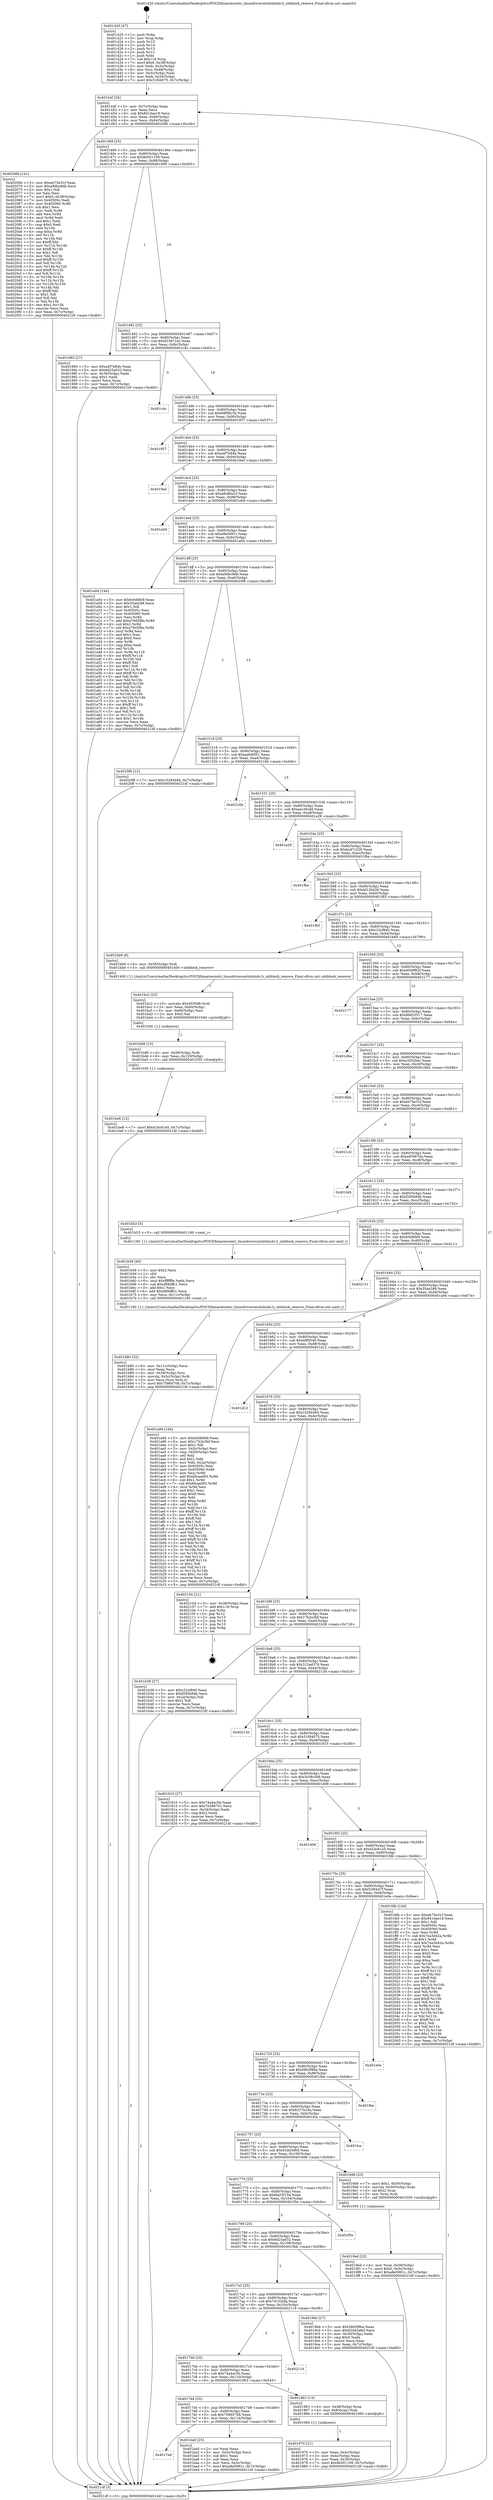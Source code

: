 digraph "0x401420" {
  label = "0x401420 (/mnt/c/Users/mathe/Desktop/tcc/POCII/binaries/extr_linuxdriversmtdubiubi.h_ubiblock_remove_Final-ollvm.out::main(0))"
  labelloc = "t"
  node[shape=record]

  Entry [label="",width=0.3,height=0.3,shape=circle,fillcolor=black,style=filled]
  "0x40144f" [label="{
     0x40144f [26]\l
     | [instrs]\l
     &nbsp;&nbsp;0x40144f \<+3\>: mov -0x7c(%rbp),%eax\l
     &nbsp;&nbsp;0x401452 \<+2\>: mov %eax,%ecx\l
     &nbsp;&nbsp;0x401454 \<+6\>: sub $0x841dae18,%ecx\l
     &nbsp;&nbsp;0x40145a \<+3\>: mov %eax,-0x80(%rbp)\l
     &nbsp;&nbsp;0x40145d \<+6\>: mov %ecx,-0x84(%rbp)\l
     &nbsp;&nbsp;0x401463 \<+6\>: je 000000000040206b \<main+0xc4b\>\l
  }"]
  "0x40206b" [label="{
     0x40206b [141]\l
     | [instrs]\l
     &nbsp;&nbsp;0x40206b \<+5\>: mov $0xeb75e31f,%eax\l
     &nbsp;&nbsp;0x402070 \<+5\>: mov $0xa9dbc8db,%ecx\l
     &nbsp;&nbsp;0x402075 \<+2\>: mov $0x1,%dl\l
     &nbsp;&nbsp;0x402077 \<+2\>: xor %esi,%esi\l
     &nbsp;&nbsp;0x402079 \<+7\>: movl $0x0,-0x38(%rbp)\l
     &nbsp;&nbsp;0x402080 \<+7\>: mov 0x40505c,%edi\l
     &nbsp;&nbsp;0x402087 \<+8\>: mov 0x405060,%r8d\l
     &nbsp;&nbsp;0x40208f \<+3\>: sub $0x1,%esi\l
     &nbsp;&nbsp;0x402092 \<+3\>: mov %edi,%r9d\l
     &nbsp;&nbsp;0x402095 \<+3\>: add %esi,%r9d\l
     &nbsp;&nbsp;0x402098 \<+4\>: imul %r9d,%edi\l
     &nbsp;&nbsp;0x40209c \<+3\>: and $0x1,%edi\l
     &nbsp;&nbsp;0x40209f \<+3\>: cmp $0x0,%edi\l
     &nbsp;&nbsp;0x4020a2 \<+4\>: sete %r10b\l
     &nbsp;&nbsp;0x4020a6 \<+4\>: cmp $0xa,%r8d\l
     &nbsp;&nbsp;0x4020aa \<+4\>: setl %r11b\l
     &nbsp;&nbsp;0x4020ae \<+3\>: mov %r10b,%bl\l
     &nbsp;&nbsp;0x4020b1 \<+3\>: xor $0xff,%bl\l
     &nbsp;&nbsp;0x4020b4 \<+3\>: mov %r11b,%r14b\l
     &nbsp;&nbsp;0x4020b7 \<+4\>: xor $0xff,%r14b\l
     &nbsp;&nbsp;0x4020bb \<+3\>: xor $0x1,%dl\l
     &nbsp;&nbsp;0x4020be \<+3\>: mov %bl,%r15b\l
     &nbsp;&nbsp;0x4020c1 \<+4\>: and $0xff,%r15b\l
     &nbsp;&nbsp;0x4020c5 \<+3\>: and %dl,%r10b\l
     &nbsp;&nbsp;0x4020c8 \<+3\>: mov %r14b,%r12b\l
     &nbsp;&nbsp;0x4020cb \<+4\>: and $0xff,%r12b\l
     &nbsp;&nbsp;0x4020cf \<+3\>: and %dl,%r11b\l
     &nbsp;&nbsp;0x4020d2 \<+3\>: or %r10b,%r15b\l
     &nbsp;&nbsp;0x4020d5 \<+3\>: or %r11b,%r12b\l
     &nbsp;&nbsp;0x4020d8 \<+3\>: xor %r12b,%r15b\l
     &nbsp;&nbsp;0x4020db \<+3\>: or %r14b,%bl\l
     &nbsp;&nbsp;0x4020de \<+3\>: xor $0xff,%bl\l
     &nbsp;&nbsp;0x4020e1 \<+3\>: or $0x1,%dl\l
     &nbsp;&nbsp;0x4020e4 \<+2\>: and %dl,%bl\l
     &nbsp;&nbsp;0x4020e6 \<+3\>: or %bl,%r15b\l
     &nbsp;&nbsp;0x4020e9 \<+4\>: test $0x1,%r15b\l
     &nbsp;&nbsp;0x4020ed \<+3\>: cmovne %ecx,%eax\l
     &nbsp;&nbsp;0x4020f0 \<+3\>: mov %eax,-0x7c(%rbp)\l
     &nbsp;&nbsp;0x4020f3 \<+5\>: jmp 00000000004021df \<main+0xdbf\>\l
  }"]
  "0x401469" [label="{
     0x401469 [25]\l
     | [instrs]\l
     &nbsp;&nbsp;0x401469 \<+5\>: jmp 000000000040146e \<main+0x4e\>\l
     &nbsp;&nbsp;0x40146e \<+3\>: mov -0x80(%rbp),%eax\l
     &nbsp;&nbsp;0x401471 \<+5\>: sub $0x8e501109,%eax\l
     &nbsp;&nbsp;0x401476 \<+6\>: mov %eax,-0x88(%rbp)\l
     &nbsp;&nbsp;0x40147c \<+6\>: je 0000000000401985 \<main+0x565\>\l
  }"]
  Exit [label="",width=0.3,height=0.3,shape=circle,fillcolor=black,style=filled,peripheries=2]
  "0x401985" [label="{
     0x401985 [27]\l
     | [instrs]\l
     &nbsp;&nbsp;0x401985 \<+5\>: mov $0xa4f7b84b,%eax\l
     &nbsp;&nbsp;0x40198a \<+5\>: mov $0x6d25a632,%ecx\l
     &nbsp;&nbsp;0x40198f \<+3\>: mov -0x30(%rbp),%edx\l
     &nbsp;&nbsp;0x401992 \<+3\>: cmp $0x1,%edx\l
     &nbsp;&nbsp;0x401995 \<+3\>: cmovl %ecx,%eax\l
     &nbsp;&nbsp;0x401998 \<+3\>: mov %eax,-0x7c(%rbp)\l
     &nbsp;&nbsp;0x40199b \<+5\>: jmp 00000000004021df \<main+0xdbf\>\l
  }"]
  "0x401482" [label="{
     0x401482 [25]\l
     | [instrs]\l
     &nbsp;&nbsp;0x401482 \<+5\>: jmp 0000000000401487 \<main+0x67\>\l
     &nbsp;&nbsp;0x401487 \<+3\>: mov -0x80(%rbp),%eax\l
     &nbsp;&nbsp;0x40148a \<+5\>: sub $0x923671ec,%eax\l
     &nbsp;&nbsp;0x40148f \<+6\>: mov %eax,-0x8c(%rbp)\l
     &nbsp;&nbsp;0x401495 \<+6\>: je 0000000000401c4c \<main+0x82c\>\l
  }"]
  "0x401be8" [label="{
     0x401be8 [12]\l
     | [instrs]\l
     &nbsp;&nbsp;0x401be8 \<+7\>: movl $0x424c61e5,-0x7c(%rbp)\l
     &nbsp;&nbsp;0x401bef \<+5\>: jmp 00000000004021df \<main+0xdbf\>\l
  }"]
  "0x401c4c" [label="{
     0x401c4c\l
  }", style=dashed]
  "0x40149b" [label="{
     0x40149b [25]\l
     | [instrs]\l
     &nbsp;&nbsp;0x40149b \<+5\>: jmp 00000000004014a0 \<main+0x80\>\l
     &nbsp;&nbsp;0x4014a0 \<+3\>: mov -0x80(%rbp),%eax\l
     &nbsp;&nbsp;0x4014a3 \<+5\>: sub $0x9df06c3b,%eax\l
     &nbsp;&nbsp;0x4014a8 \<+6\>: mov %eax,-0x90(%rbp)\l
     &nbsp;&nbsp;0x4014ae \<+6\>: je 0000000000401957 \<main+0x537\>\l
  }"]
  "0x401bd9" [label="{
     0x401bd9 [15]\l
     | [instrs]\l
     &nbsp;&nbsp;0x401bd9 \<+4\>: mov -0x58(%rbp),%rdi\l
     &nbsp;&nbsp;0x401bdd \<+6\>: mov %eax,-0x120(%rbp)\l
     &nbsp;&nbsp;0x401be3 \<+5\>: call 0000000000401030 \<free@plt\>\l
     | [calls]\l
     &nbsp;&nbsp;0x401030 \{1\} (unknown)\l
  }"]
  "0x401957" [label="{
     0x401957\l
  }", style=dashed]
  "0x4014b4" [label="{
     0x4014b4 [25]\l
     | [instrs]\l
     &nbsp;&nbsp;0x4014b4 \<+5\>: jmp 00000000004014b9 \<main+0x99\>\l
     &nbsp;&nbsp;0x4014b9 \<+3\>: mov -0x80(%rbp),%eax\l
     &nbsp;&nbsp;0x4014bc \<+5\>: sub $0xa4f7b84b,%eax\l
     &nbsp;&nbsp;0x4014c1 \<+6\>: mov %eax,-0x94(%rbp)\l
     &nbsp;&nbsp;0x4014c7 \<+6\>: je 00000000004019a0 \<main+0x580\>\l
  }"]
  "0x401bc2" [label="{
     0x401bc2 [23]\l
     | [instrs]\l
     &nbsp;&nbsp;0x401bc2 \<+10\>: movabs $0x4030d6,%rdi\l
     &nbsp;&nbsp;0x401bcc \<+3\>: mov %eax,-0x60(%rbp)\l
     &nbsp;&nbsp;0x401bcf \<+3\>: mov -0x60(%rbp),%esi\l
     &nbsp;&nbsp;0x401bd2 \<+2\>: mov $0x0,%al\l
     &nbsp;&nbsp;0x401bd4 \<+5\>: call 0000000000401040 \<printf@plt\>\l
     | [calls]\l
     &nbsp;&nbsp;0x401040 \{1\} (unknown)\l
  }"]
  "0x4019a0" [label="{
     0x4019a0\l
  }", style=dashed]
  "0x4014cd" [label="{
     0x4014cd [25]\l
     | [instrs]\l
     &nbsp;&nbsp;0x4014cd \<+5\>: jmp 00000000004014d2 \<main+0xb2\>\l
     &nbsp;&nbsp;0x4014d2 \<+3\>: mov -0x80(%rbp),%eax\l
     &nbsp;&nbsp;0x4014d5 \<+5\>: sub $0xa8c86a23,%eax\l
     &nbsp;&nbsp;0x4014da \<+6\>: mov %eax,-0x98(%rbp)\l
     &nbsp;&nbsp;0x4014e0 \<+6\>: je 0000000000401eb9 \<main+0xa99\>\l
  }"]
  "0x4017ed" [label="{
     0x4017ed\l
  }", style=dashed]
  "0x401eb9" [label="{
     0x401eb9\l
  }", style=dashed]
  "0x4014e6" [label="{
     0x4014e6 [25]\l
     | [instrs]\l
     &nbsp;&nbsp;0x4014e6 \<+5\>: jmp 00000000004014eb \<main+0xcb\>\l
     &nbsp;&nbsp;0x4014eb \<+3\>: mov -0x80(%rbp),%eax\l
     &nbsp;&nbsp;0x4014ee \<+5\>: sub $0xa8e5991c,%eax\l
     &nbsp;&nbsp;0x4014f3 \<+6\>: mov %eax,-0x9c(%rbp)\l
     &nbsp;&nbsp;0x4014f9 \<+6\>: je 0000000000401a04 \<main+0x5e4\>\l
  }"]
  "0x401ba0" [label="{
     0x401ba0 [25]\l
     | [instrs]\l
     &nbsp;&nbsp;0x401ba0 \<+2\>: xor %eax,%eax\l
     &nbsp;&nbsp;0x401ba2 \<+3\>: mov -0x5c(%rbp),%ecx\l
     &nbsp;&nbsp;0x401ba5 \<+3\>: sub $0x1,%eax\l
     &nbsp;&nbsp;0x401ba8 \<+2\>: sub %eax,%ecx\l
     &nbsp;&nbsp;0x401baa \<+3\>: mov %ecx,-0x5c(%rbp)\l
     &nbsp;&nbsp;0x401bad \<+7\>: movl $0xa8e5991c,-0x7c(%rbp)\l
     &nbsp;&nbsp;0x401bb4 \<+5\>: jmp 00000000004021df \<main+0xdbf\>\l
  }"]
  "0x401a04" [label="{
     0x401a04 [144]\l
     | [instrs]\l
     &nbsp;&nbsp;0x401a04 \<+5\>: mov $0xfc0d6fe9,%eax\l
     &nbsp;&nbsp;0x401a09 \<+5\>: mov $0x35ae288,%ecx\l
     &nbsp;&nbsp;0x401a0e \<+2\>: mov $0x1,%dl\l
     &nbsp;&nbsp;0x401a10 \<+7\>: mov 0x40505c,%esi\l
     &nbsp;&nbsp;0x401a17 \<+7\>: mov 0x405060,%edi\l
     &nbsp;&nbsp;0x401a1e \<+3\>: mov %esi,%r8d\l
     &nbsp;&nbsp;0x401a21 \<+7\>: add $0xa79d5f8a,%r8d\l
     &nbsp;&nbsp;0x401a28 \<+4\>: sub $0x1,%r8d\l
     &nbsp;&nbsp;0x401a2c \<+7\>: sub $0xa79d5f8a,%r8d\l
     &nbsp;&nbsp;0x401a33 \<+4\>: imul %r8d,%esi\l
     &nbsp;&nbsp;0x401a37 \<+3\>: and $0x1,%esi\l
     &nbsp;&nbsp;0x401a3a \<+3\>: cmp $0x0,%esi\l
     &nbsp;&nbsp;0x401a3d \<+4\>: sete %r9b\l
     &nbsp;&nbsp;0x401a41 \<+3\>: cmp $0xa,%edi\l
     &nbsp;&nbsp;0x401a44 \<+4\>: setl %r10b\l
     &nbsp;&nbsp;0x401a48 \<+3\>: mov %r9b,%r11b\l
     &nbsp;&nbsp;0x401a4b \<+4\>: xor $0xff,%r11b\l
     &nbsp;&nbsp;0x401a4f \<+3\>: mov %r10b,%bl\l
     &nbsp;&nbsp;0x401a52 \<+3\>: xor $0xff,%bl\l
     &nbsp;&nbsp;0x401a55 \<+3\>: xor $0x1,%dl\l
     &nbsp;&nbsp;0x401a58 \<+3\>: mov %r11b,%r14b\l
     &nbsp;&nbsp;0x401a5b \<+4\>: and $0xff,%r14b\l
     &nbsp;&nbsp;0x401a5f \<+3\>: and %dl,%r9b\l
     &nbsp;&nbsp;0x401a62 \<+3\>: mov %bl,%r15b\l
     &nbsp;&nbsp;0x401a65 \<+4\>: and $0xff,%r15b\l
     &nbsp;&nbsp;0x401a69 \<+3\>: and %dl,%r10b\l
     &nbsp;&nbsp;0x401a6c \<+3\>: or %r9b,%r14b\l
     &nbsp;&nbsp;0x401a6f \<+3\>: or %r10b,%r15b\l
     &nbsp;&nbsp;0x401a72 \<+3\>: xor %r15b,%r14b\l
     &nbsp;&nbsp;0x401a75 \<+3\>: or %bl,%r11b\l
     &nbsp;&nbsp;0x401a78 \<+4\>: xor $0xff,%r11b\l
     &nbsp;&nbsp;0x401a7c \<+3\>: or $0x1,%dl\l
     &nbsp;&nbsp;0x401a7f \<+3\>: and %dl,%r11b\l
     &nbsp;&nbsp;0x401a82 \<+3\>: or %r11b,%r14b\l
     &nbsp;&nbsp;0x401a85 \<+4\>: test $0x1,%r14b\l
     &nbsp;&nbsp;0x401a89 \<+3\>: cmovne %ecx,%eax\l
     &nbsp;&nbsp;0x401a8c \<+3\>: mov %eax,-0x7c(%rbp)\l
     &nbsp;&nbsp;0x401a8f \<+5\>: jmp 00000000004021df \<main+0xdbf\>\l
  }"]
  "0x4014ff" [label="{
     0x4014ff [25]\l
     | [instrs]\l
     &nbsp;&nbsp;0x4014ff \<+5\>: jmp 0000000000401504 \<main+0xe4\>\l
     &nbsp;&nbsp;0x401504 \<+3\>: mov -0x80(%rbp),%eax\l
     &nbsp;&nbsp;0x401507 \<+5\>: sub $0xa9dbc8db,%eax\l
     &nbsp;&nbsp;0x40150c \<+6\>: mov %eax,-0xa0(%rbp)\l
     &nbsp;&nbsp;0x401512 \<+6\>: je 00000000004020f8 \<main+0xcd8\>\l
  }"]
  "0x401b80" [label="{
     0x401b80 [32]\l
     | [instrs]\l
     &nbsp;&nbsp;0x401b80 \<+6\>: mov -0x11c(%rbp),%ecx\l
     &nbsp;&nbsp;0x401b86 \<+3\>: imul %eax,%ecx\l
     &nbsp;&nbsp;0x401b89 \<+4\>: mov -0x58(%rbp),%rsi\l
     &nbsp;&nbsp;0x401b8d \<+4\>: movslq -0x5c(%rbp),%rdi\l
     &nbsp;&nbsp;0x401b91 \<+3\>: mov %ecx,(%rsi,%rdi,4)\l
     &nbsp;&nbsp;0x401b94 \<+7\>: movl $0x75860708,-0x7c(%rbp)\l
     &nbsp;&nbsp;0x401b9b \<+5\>: jmp 00000000004021df \<main+0xdbf\>\l
  }"]
  "0x4020f8" [label="{
     0x4020f8 [12]\l
     | [instrs]\l
     &nbsp;&nbsp;0x4020f8 \<+7\>: movl $0x10294484,-0x7c(%rbp)\l
     &nbsp;&nbsp;0x4020ff \<+5\>: jmp 00000000004021df \<main+0xdbf\>\l
  }"]
  "0x401518" [label="{
     0x401518 [25]\l
     | [instrs]\l
     &nbsp;&nbsp;0x401518 \<+5\>: jmp 000000000040151d \<main+0xfd\>\l
     &nbsp;&nbsp;0x40151d \<+3\>: mov -0x80(%rbp),%eax\l
     &nbsp;&nbsp;0x401520 \<+5\>: sub $0xaa6d0f51,%eax\l
     &nbsp;&nbsp;0x401525 \<+6\>: mov %eax,-0xa4(%rbp)\l
     &nbsp;&nbsp;0x40152b \<+6\>: je 000000000040216b \<main+0xd4b\>\l
  }"]
  "0x401b58" [label="{
     0x401b58 [40]\l
     | [instrs]\l
     &nbsp;&nbsp;0x401b58 \<+5\>: mov $0x2,%ecx\l
     &nbsp;&nbsp;0x401b5d \<+1\>: cltd\l
     &nbsp;&nbsp;0x401b5e \<+2\>: idiv %ecx\l
     &nbsp;&nbsp;0x401b60 \<+6\>: imul $0xfffffffe,%edx,%ecx\l
     &nbsp;&nbsp;0x401b66 \<+6\>: sub $0xd89dffc1,%ecx\l
     &nbsp;&nbsp;0x401b6c \<+3\>: add $0x1,%ecx\l
     &nbsp;&nbsp;0x401b6f \<+6\>: add $0xd89dffc1,%ecx\l
     &nbsp;&nbsp;0x401b75 \<+6\>: mov %ecx,-0x11c(%rbp)\l
     &nbsp;&nbsp;0x401b7b \<+5\>: call 0000000000401160 \<next_i\>\l
     | [calls]\l
     &nbsp;&nbsp;0x401160 \{1\} (/mnt/c/Users/mathe/Desktop/tcc/POCII/binaries/extr_linuxdriversmtdubiubi.h_ubiblock_remove_Final-ollvm.out::next_i)\l
  }"]
  "0x40216b" [label="{
     0x40216b\l
  }", style=dashed]
  "0x401531" [label="{
     0x401531 [25]\l
     | [instrs]\l
     &nbsp;&nbsp;0x401531 \<+5\>: jmp 0000000000401536 \<main+0x116\>\l
     &nbsp;&nbsp;0x401536 \<+3\>: mov -0x80(%rbp),%eax\l
     &nbsp;&nbsp;0x401539 \<+5\>: sub $0xaec30cdd,%eax\l
     &nbsp;&nbsp;0x40153e \<+6\>: mov %eax,-0xa8(%rbp)\l
     &nbsp;&nbsp;0x401544 \<+6\>: je 0000000000401e29 \<main+0xa09\>\l
  }"]
  "0x4019ed" [label="{
     0x4019ed [23]\l
     | [instrs]\l
     &nbsp;&nbsp;0x4019ed \<+4\>: mov %rax,-0x58(%rbp)\l
     &nbsp;&nbsp;0x4019f1 \<+7\>: movl $0x0,-0x5c(%rbp)\l
     &nbsp;&nbsp;0x4019f8 \<+7\>: movl $0xa8e5991c,-0x7c(%rbp)\l
     &nbsp;&nbsp;0x4019ff \<+5\>: jmp 00000000004021df \<main+0xdbf\>\l
  }"]
  "0x401e29" [label="{
     0x401e29\l
  }", style=dashed]
  "0x40154a" [label="{
     0x40154a [25]\l
     | [instrs]\l
     &nbsp;&nbsp;0x40154a \<+5\>: jmp 000000000040154f \<main+0x12f\>\l
     &nbsp;&nbsp;0x40154f \<+3\>: mov -0x80(%rbp),%eax\l
     &nbsp;&nbsp;0x401552 \<+5\>: sub $0xbcd7c229,%eax\l
     &nbsp;&nbsp;0x401557 \<+6\>: mov %eax,-0xac(%rbp)\l
     &nbsp;&nbsp;0x40155d \<+6\>: je 0000000000401f6a \<main+0xb4a\>\l
  }"]
  "0x401970" [label="{
     0x401970 [21]\l
     | [instrs]\l
     &nbsp;&nbsp;0x401970 \<+3\>: mov %eax,-0x4c(%rbp)\l
     &nbsp;&nbsp;0x401973 \<+3\>: mov -0x4c(%rbp),%eax\l
     &nbsp;&nbsp;0x401976 \<+3\>: mov %eax,-0x30(%rbp)\l
     &nbsp;&nbsp;0x401979 \<+7\>: movl $0x8e501109,-0x7c(%rbp)\l
     &nbsp;&nbsp;0x401980 \<+5\>: jmp 00000000004021df \<main+0xdbf\>\l
  }"]
  "0x401f6a" [label="{
     0x401f6a\l
  }", style=dashed]
  "0x401563" [label="{
     0x401563 [25]\l
     | [instrs]\l
     &nbsp;&nbsp;0x401563 \<+5\>: jmp 0000000000401568 \<main+0x148\>\l
     &nbsp;&nbsp;0x401568 \<+3\>: mov -0x80(%rbp),%eax\l
     &nbsp;&nbsp;0x40156b \<+5\>: sub $0xbf12b426,%eax\l
     &nbsp;&nbsp;0x401570 \<+6\>: mov %eax,-0xb0(%rbp)\l
     &nbsp;&nbsp;0x401576 \<+6\>: je 0000000000401f83 \<main+0xb63\>\l
  }"]
  "0x4017d4" [label="{
     0x4017d4 [25]\l
     | [instrs]\l
     &nbsp;&nbsp;0x4017d4 \<+5\>: jmp 00000000004017d9 \<main+0x3b9\>\l
     &nbsp;&nbsp;0x4017d9 \<+3\>: mov -0x80(%rbp),%eax\l
     &nbsp;&nbsp;0x4017dc \<+5\>: sub $0x75860708,%eax\l
     &nbsp;&nbsp;0x4017e1 \<+6\>: mov %eax,-0x114(%rbp)\l
     &nbsp;&nbsp;0x4017e7 \<+6\>: je 0000000000401ba0 \<main+0x780\>\l
  }"]
  "0x401f83" [label="{
     0x401f83\l
  }", style=dashed]
  "0x40157c" [label="{
     0x40157c [25]\l
     | [instrs]\l
     &nbsp;&nbsp;0x40157c \<+5\>: jmp 0000000000401581 \<main+0x161\>\l
     &nbsp;&nbsp;0x401581 \<+3\>: mov -0x80(%rbp),%eax\l
     &nbsp;&nbsp;0x401584 \<+5\>: sub $0xc22cf940,%eax\l
     &nbsp;&nbsp;0x401589 \<+6\>: mov %eax,-0xb4(%rbp)\l
     &nbsp;&nbsp;0x40158f \<+6\>: je 0000000000401bb9 \<main+0x799\>\l
  }"]
  "0x401963" [label="{
     0x401963 [13]\l
     | [instrs]\l
     &nbsp;&nbsp;0x401963 \<+4\>: mov -0x48(%rbp),%rax\l
     &nbsp;&nbsp;0x401967 \<+4\>: mov 0x8(%rax),%rdi\l
     &nbsp;&nbsp;0x40196b \<+5\>: call 0000000000401060 \<atoi@plt\>\l
     | [calls]\l
     &nbsp;&nbsp;0x401060 \{1\} (unknown)\l
  }"]
  "0x401bb9" [label="{
     0x401bb9 [9]\l
     | [instrs]\l
     &nbsp;&nbsp;0x401bb9 \<+4\>: mov -0x58(%rbp),%rdi\l
     &nbsp;&nbsp;0x401bbd \<+5\>: call 0000000000401400 \<ubiblock_remove\>\l
     | [calls]\l
     &nbsp;&nbsp;0x401400 \{1\} (/mnt/c/Users/mathe/Desktop/tcc/POCII/binaries/extr_linuxdriversmtdubiubi.h_ubiblock_remove_Final-ollvm.out::ubiblock_remove)\l
  }"]
  "0x401595" [label="{
     0x401595 [25]\l
     | [instrs]\l
     &nbsp;&nbsp;0x401595 \<+5\>: jmp 000000000040159a \<main+0x17a\>\l
     &nbsp;&nbsp;0x40159a \<+3\>: mov -0x80(%rbp),%eax\l
     &nbsp;&nbsp;0x40159d \<+5\>: sub $0xd049f62f,%eax\l
     &nbsp;&nbsp;0x4015a2 \<+6\>: mov %eax,-0xb8(%rbp)\l
     &nbsp;&nbsp;0x4015a8 \<+6\>: je 0000000000402177 \<main+0xd57\>\l
  }"]
  "0x4017bb" [label="{
     0x4017bb [25]\l
     | [instrs]\l
     &nbsp;&nbsp;0x4017bb \<+5\>: jmp 00000000004017c0 \<main+0x3a0\>\l
     &nbsp;&nbsp;0x4017c0 \<+3\>: mov -0x80(%rbp),%eax\l
     &nbsp;&nbsp;0x4017c3 \<+5\>: sub $0x74a4ac5b,%eax\l
     &nbsp;&nbsp;0x4017c8 \<+6\>: mov %eax,-0x110(%rbp)\l
     &nbsp;&nbsp;0x4017ce \<+6\>: je 0000000000401963 \<main+0x543\>\l
  }"]
  "0x402177" [label="{
     0x402177\l
  }", style=dashed]
  "0x4015ae" [label="{
     0x4015ae [25]\l
     | [instrs]\l
     &nbsp;&nbsp;0x4015ae \<+5\>: jmp 00000000004015b3 \<main+0x193\>\l
     &nbsp;&nbsp;0x4015b3 \<+3\>: mov -0x80(%rbp),%eax\l
     &nbsp;&nbsp;0x4015b6 \<+5\>: sub $0xdb653517,%eax\l
     &nbsp;&nbsp;0x4015bb \<+6\>: mov %eax,-0xbc(%rbp)\l
     &nbsp;&nbsp;0x4015c1 \<+6\>: je 0000000000401d6a \<main+0x94a\>\l
  }"]
  "0x402119" [label="{
     0x402119\l
  }", style=dashed]
  "0x401d6a" [label="{
     0x401d6a\l
  }", style=dashed]
  "0x4015c7" [label="{
     0x4015c7 [25]\l
     | [instrs]\l
     &nbsp;&nbsp;0x4015c7 \<+5\>: jmp 00000000004015cc \<main+0x1ac\>\l
     &nbsp;&nbsp;0x4015cc \<+3\>: mov -0x80(%rbp),%eax\l
     &nbsp;&nbsp;0x4015cf \<+5\>: sub $0xe3552bec,%eax\l
     &nbsp;&nbsp;0x4015d4 \<+6\>: mov %eax,-0xc0(%rbp)\l
     &nbsp;&nbsp;0x4015da \<+6\>: je 00000000004018bb \<main+0x49b\>\l
  }"]
  "0x4017a2" [label="{
     0x4017a2 [25]\l
     | [instrs]\l
     &nbsp;&nbsp;0x4017a2 \<+5\>: jmp 00000000004017a7 \<main+0x387\>\l
     &nbsp;&nbsp;0x4017a7 \<+3\>: mov -0x80(%rbp),%eax\l
     &nbsp;&nbsp;0x4017aa \<+5\>: sub $0x74102bfa,%eax\l
     &nbsp;&nbsp;0x4017af \<+6\>: mov %eax,-0x10c(%rbp)\l
     &nbsp;&nbsp;0x4017b5 \<+6\>: je 0000000000402119 \<main+0xcf9\>\l
  }"]
  "0x4018bb" [label="{
     0x4018bb\l
  }", style=dashed]
  "0x4015e0" [label="{
     0x4015e0 [25]\l
     | [instrs]\l
     &nbsp;&nbsp;0x4015e0 \<+5\>: jmp 00000000004015e5 \<main+0x1c5\>\l
     &nbsp;&nbsp;0x4015e5 \<+3\>: mov -0x80(%rbp),%eax\l
     &nbsp;&nbsp;0x4015e8 \<+5\>: sub $0xeb75e31f,%eax\l
     &nbsp;&nbsp;0x4015ed \<+6\>: mov %eax,-0xc4(%rbp)\l
     &nbsp;&nbsp;0x4015f3 \<+6\>: je 00000000004021d1 \<main+0xdb1\>\l
  }"]
  "0x4019bb" [label="{
     0x4019bb [27]\l
     | [instrs]\l
     &nbsp;&nbsp;0x4019bb \<+5\>: mov $0x58b5f96a,%eax\l
     &nbsp;&nbsp;0x4019c0 \<+5\>: mov $0x62dd3d6d,%ecx\l
     &nbsp;&nbsp;0x4019c5 \<+3\>: mov -0x30(%rbp),%edx\l
     &nbsp;&nbsp;0x4019c8 \<+3\>: cmp $0x0,%edx\l
     &nbsp;&nbsp;0x4019cb \<+3\>: cmove %ecx,%eax\l
     &nbsp;&nbsp;0x4019ce \<+3\>: mov %eax,-0x7c(%rbp)\l
     &nbsp;&nbsp;0x4019d1 \<+5\>: jmp 00000000004021df \<main+0xdbf\>\l
  }"]
  "0x4021d1" [label="{
     0x4021d1\l
  }", style=dashed]
  "0x4015f9" [label="{
     0x4015f9 [25]\l
     | [instrs]\l
     &nbsp;&nbsp;0x4015f9 \<+5\>: jmp 00000000004015fe \<main+0x1de\>\l
     &nbsp;&nbsp;0x4015fe \<+3\>: mov -0x80(%rbp),%eax\l
     &nbsp;&nbsp;0x401601 \<+5\>: sub $0xed5967da,%eax\l
     &nbsp;&nbsp;0x401606 \<+6\>: mov %eax,-0xc8(%rbp)\l
     &nbsp;&nbsp;0x40160c \<+6\>: je 0000000000401bf4 \<main+0x7d4\>\l
  }"]
  "0x401789" [label="{
     0x401789 [25]\l
     | [instrs]\l
     &nbsp;&nbsp;0x401789 \<+5\>: jmp 000000000040178e \<main+0x36e\>\l
     &nbsp;&nbsp;0x40178e \<+3\>: mov -0x80(%rbp),%eax\l
     &nbsp;&nbsp;0x401791 \<+5\>: sub $0x6d25a632,%eax\l
     &nbsp;&nbsp;0x401796 \<+6\>: mov %eax,-0x108(%rbp)\l
     &nbsp;&nbsp;0x40179c \<+6\>: je 00000000004019bb \<main+0x59b\>\l
  }"]
  "0x401bf4" [label="{
     0x401bf4\l
  }", style=dashed]
  "0x401612" [label="{
     0x401612 [25]\l
     | [instrs]\l
     &nbsp;&nbsp;0x401612 \<+5\>: jmp 0000000000401617 \<main+0x1f7\>\l
     &nbsp;&nbsp;0x401617 \<+3\>: mov -0x80(%rbp),%eax\l
     &nbsp;&nbsp;0x40161a \<+5\>: sub $0xf295b94b,%eax\l
     &nbsp;&nbsp;0x40161f \<+6\>: mov %eax,-0xcc(%rbp)\l
     &nbsp;&nbsp;0x401625 \<+6\>: je 0000000000401b53 \<main+0x733\>\l
  }"]
  "0x401f5e" [label="{
     0x401f5e\l
  }", style=dashed]
  "0x401b53" [label="{
     0x401b53 [5]\l
     | [instrs]\l
     &nbsp;&nbsp;0x401b53 \<+5\>: call 0000000000401160 \<next_i\>\l
     | [calls]\l
     &nbsp;&nbsp;0x401160 \{1\} (/mnt/c/Users/mathe/Desktop/tcc/POCII/binaries/extr_linuxdriversmtdubiubi.h_ubiblock_remove_Final-ollvm.out::next_i)\l
  }"]
  "0x40162b" [label="{
     0x40162b [25]\l
     | [instrs]\l
     &nbsp;&nbsp;0x40162b \<+5\>: jmp 0000000000401630 \<main+0x210\>\l
     &nbsp;&nbsp;0x401630 \<+3\>: mov -0x80(%rbp),%eax\l
     &nbsp;&nbsp;0x401633 \<+5\>: sub $0xfc0d6fe9,%eax\l
     &nbsp;&nbsp;0x401638 \<+6\>: mov %eax,-0xd0(%rbp)\l
     &nbsp;&nbsp;0x40163e \<+6\>: je 0000000000402131 \<main+0xd11\>\l
  }"]
  "0x401770" [label="{
     0x401770 [25]\l
     | [instrs]\l
     &nbsp;&nbsp;0x401770 \<+5\>: jmp 0000000000401775 \<main+0x355\>\l
     &nbsp;&nbsp;0x401775 \<+3\>: mov -0x80(%rbp),%eax\l
     &nbsp;&nbsp;0x401778 \<+5\>: sub $0x6a25f154,%eax\l
     &nbsp;&nbsp;0x40177d \<+6\>: mov %eax,-0x104(%rbp)\l
     &nbsp;&nbsp;0x401783 \<+6\>: je 0000000000401f5e \<main+0xb3e\>\l
  }"]
  "0x402131" [label="{
     0x402131\l
  }", style=dashed]
  "0x401644" [label="{
     0x401644 [25]\l
     | [instrs]\l
     &nbsp;&nbsp;0x401644 \<+5\>: jmp 0000000000401649 \<main+0x229\>\l
     &nbsp;&nbsp;0x401649 \<+3\>: mov -0x80(%rbp),%eax\l
     &nbsp;&nbsp;0x40164c \<+5\>: sub $0x35ae288,%eax\l
     &nbsp;&nbsp;0x401651 \<+6\>: mov %eax,-0xd4(%rbp)\l
     &nbsp;&nbsp;0x401657 \<+6\>: je 0000000000401a94 \<main+0x674\>\l
  }"]
  "0x4019d6" [label="{
     0x4019d6 [23]\l
     | [instrs]\l
     &nbsp;&nbsp;0x4019d6 \<+7\>: movl $0x1,-0x50(%rbp)\l
     &nbsp;&nbsp;0x4019dd \<+4\>: movslq -0x50(%rbp),%rax\l
     &nbsp;&nbsp;0x4019e1 \<+4\>: shl $0x2,%rax\l
     &nbsp;&nbsp;0x4019e5 \<+3\>: mov %rax,%rdi\l
     &nbsp;&nbsp;0x4019e8 \<+5\>: call 0000000000401050 \<malloc@plt\>\l
     | [calls]\l
     &nbsp;&nbsp;0x401050 \{1\} (unknown)\l
  }"]
  "0x401a94" [label="{
     0x401a94 [164]\l
     | [instrs]\l
     &nbsp;&nbsp;0x401a94 \<+5\>: mov $0xfc0d6fe9,%eax\l
     &nbsp;&nbsp;0x401a99 \<+5\>: mov $0x17b2e3bf,%ecx\l
     &nbsp;&nbsp;0x401a9e \<+2\>: mov $0x1,%dl\l
     &nbsp;&nbsp;0x401aa0 \<+3\>: mov -0x5c(%rbp),%esi\l
     &nbsp;&nbsp;0x401aa3 \<+3\>: cmp -0x50(%rbp),%esi\l
     &nbsp;&nbsp;0x401aa6 \<+4\>: setl %dil\l
     &nbsp;&nbsp;0x401aaa \<+4\>: and $0x1,%dil\l
     &nbsp;&nbsp;0x401aae \<+4\>: mov %dil,-0x2a(%rbp)\l
     &nbsp;&nbsp;0x401ab2 \<+7\>: mov 0x40505c,%esi\l
     &nbsp;&nbsp;0x401ab9 \<+8\>: mov 0x405060,%r8d\l
     &nbsp;&nbsp;0x401ac1 \<+3\>: mov %esi,%r9d\l
     &nbsp;&nbsp;0x401ac4 \<+7\>: add $0xbfcaed93,%r9d\l
     &nbsp;&nbsp;0x401acb \<+4\>: sub $0x1,%r9d\l
     &nbsp;&nbsp;0x401acf \<+7\>: sub $0xbfcaed93,%r9d\l
     &nbsp;&nbsp;0x401ad6 \<+4\>: imul %r9d,%esi\l
     &nbsp;&nbsp;0x401ada \<+3\>: and $0x1,%esi\l
     &nbsp;&nbsp;0x401add \<+3\>: cmp $0x0,%esi\l
     &nbsp;&nbsp;0x401ae0 \<+4\>: sete %dil\l
     &nbsp;&nbsp;0x401ae4 \<+4\>: cmp $0xa,%r8d\l
     &nbsp;&nbsp;0x401ae8 \<+4\>: setl %r10b\l
     &nbsp;&nbsp;0x401aec \<+3\>: mov %dil,%r11b\l
     &nbsp;&nbsp;0x401aef \<+4\>: xor $0xff,%r11b\l
     &nbsp;&nbsp;0x401af3 \<+3\>: mov %r10b,%bl\l
     &nbsp;&nbsp;0x401af6 \<+3\>: xor $0xff,%bl\l
     &nbsp;&nbsp;0x401af9 \<+3\>: xor $0x1,%dl\l
     &nbsp;&nbsp;0x401afc \<+3\>: mov %r11b,%r14b\l
     &nbsp;&nbsp;0x401aff \<+4\>: and $0xff,%r14b\l
     &nbsp;&nbsp;0x401b03 \<+3\>: and %dl,%dil\l
     &nbsp;&nbsp;0x401b06 \<+3\>: mov %bl,%r15b\l
     &nbsp;&nbsp;0x401b09 \<+4\>: and $0xff,%r15b\l
     &nbsp;&nbsp;0x401b0d \<+3\>: and %dl,%r10b\l
     &nbsp;&nbsp;0x401b10 \<+3\>: or %dil,%r14b\l
     &nbsp;&nbsp;0x401b13 \<+3\>: or %r10b,%r15b\l
     &nbsp;&nbsp;0x401b16 \<+3\>: xor %r15b,%r14b\l
     &nbsp;&nbsp;0x401b19 \<+3\>: or %bl,%r11b\l
     &nbsp;&nbsp;0x401b1c \<+4\>: xor $0xff,%r11b\l
     &nbsp;&nbsp;0x401b20 \<+3\>: or $0x1,%dl\l
     &nbsp;&nbsp;0x401b23 \<+3\>: and %dl,%r11b\l
     &nbsp;&nbsp;0x401b26 \<+3\>: or %r11b,%r14b\l
     &nbsp;&nbsp;0x401b29 \<+4\>: test $0x1,%r14b\l
     &nbsp;&nbsp;0x401b2d \<+3\>: cmovne %ecx,%eax\l
     &nbsp;&nbsp;0x401b30 \<+3\>: mov %eax,-0x7c(%rbp)\l
     &nbsp;&nbsp;0x401b33 \<+5\>: jmp 00000000004021df \<main+0xdbf\>\l
  }"]
  "0x40165d" [label="{
     0x40165d [25]\l
     | [instrs]\l
     &nbsp;&nbsp;0x40165d \<+5\>: jmp 0000000000401662 \<main+0x242\>\l
     &nbsp;&nbsp;0x401662 \<+3\>: mov -0x80(%rbp),%eax\l
     &nbsp;&nbsp;0x401665 \<+5\>: sub $0xddf0546,%eax\l
     &nbsp;&nbsp;0x40166a \<+6\>: mov %eax,-0xd8(%rbp)\l
     &nbsp;&nbsp;0x401670 \<+6\>: je 0000000000401d12 \<main+0x8f2\>\l
  }"]
  "0x401757" [label="{
     0x401757 [25]\l
     | [instrs]\l
     &nbsp;&nbsp;0x401757 \<+5\>: jmp 000000000040175c \<main+0x33c\>\l
     &nbsp;&nbsp;0x40175c \<+3\>: mov -0x80(%rbp),%eax\l
     &nbsp;&nbsp;0x40175f \<+5\>: sub $0x62dd3d6d,%eax\l
     &nbsp;&nbsp;0x401764 \<+6\>: mov %eax,-0x100(%rbp)\l
     &nbsp;&nbsp;0x40176a \<+6\>: je 00000000004019d6 \<main+0x5b6\>\l
  }"]
  "0x401d12" [label="{
     0x401d12\l
  }", style=dashed]
  "0x401676" [label="{
     0x401676 [25]\l
     | [instrs]\l
     &nbsp;&nbsp;0x401676 \<+5\>: jmp 000000000040167b \<main+0x25b\>\l
     &nbsp;&nbsp;0x40167b \<+3\>: mov -0x80(%rbp),%eax\l
     &nbsp;&nbsp;0x40167e \<+5\>: sub $0x10294484,%eax\l
     &nbsp;&nbsp;0x401683 \<+6\>: mov %eax,-0xdc(%rbp)\l
     &nbsp;&nbsp;0x401689 \<+6\>: je 0000000000402104 \<main+0xce4\>\l
  }"]
  "0x401fca" [label="{
     0x401fca\l
  }", style=dashed]
  "0x402104" [label="{
     0x402104 [21]\l
     | [instrs]\l
     &nbsp;&nbsp;0x402104 \<+3\>: mov -0x38(%rbp),%eax\l
     &nbsp;&nbsp;0x402107 \<+7\>: add $0x118,%rsp\l
     &nbsp;&nbsp;0x40210e \<+1\>: pop %rbx\l
     &nbsp;&nbsp;0x40210f \<+2\>: pop %r12\l
     &nbsp;&nbsp;0x402111 \<+2\>: pop %r13\l
     &nbsp;&nbsp;0x402113 \<+2\>: pop %r14\l
     &nbsp;&nbsp;0x402115 \<+2\>: pop %r15\l
     &nbsp;&nbsp;0x402117 \<+1\>: pop %rbp\l
     &nbsp;&nbsp;0x402118 \<+1\>: ret\l
  }"]
  "0x40168f" [label="{
     0x40168f [25]\l
     | [instrs]\l
     &nbsp;&nbsp;0x40168f \<+5\>: jmp 0000000000401694 \<main+0x274\>\l
     &nbsp;&nbsp;0x401694 \<+3\>: mov -0x80(%rbp),%eax\l
     &nbsp;&nbsp;0x401697 \<+5\>: sub $0x17b2e3bf,%eax\l
     &nbsp;&nbsp;0x40169c \<+6\>: mov %eax,-0xe0(%rbp)\l
     &nbsp;&nbsp;0x4016a2 \<+6\>: je 0000000000401b38 \<main+0x718\>\l
  }"]
  "0x40173e" [label="{
     0x40173e [25]\l
     | [instrs]\l
     &nbsp;&nbsp;0x40173e \<+5\>: jmp 0000000000401743 \<main+0x323\>\l
     &nbsp;&nbsp;0x401743 \<+3\>: mov -0x80(%rbp),%eax\l
     &nbsp;&nbsp;0x401746 \<+5\>: sub $0x6237b18a,%eax\l
     &nbsp;&nbsp;0x40174b \<+6\>: mov %eax,-0xfc(%rbp)\l
     &nbsp;&nbsp;0x401751 \<+6\>: je 0000000000401fca \<main+0xbaa\>\l
  }"]
  "0x401b38" [label="{
     0x401b38 [27]\l
     | [instrs]\l
     &nbsp;&nbsp;0x401b38 \<+5\>: mov $0xc22cf940,%eax\l
     &nbsp;&nbsp;0x401b3d \<+5\>: mov $0xf295b94b,%ecx\l
     &nbsp;&nbsp;0x401b42 \<+3\>: mov -0x2a(%rbp),%dl\l
     &nbsp;&nbsp;0x401b45 \<+3\>: test $0x1,%dl\l
     &nbsp;&nbsp;0x401b48 \<+3\>: cmovne %ecx,%eax\l
     &nbsp;&nbsp;0x401b4b \<+3\>: mov %eax,-0x7c(%rbp)\l
     &nbsp;&nbsp;0x401b4e \<+5\>: jmp 00000000004021df \<main+0xdbf\>\l
  }"]
  "0x4016a8" [label="{
     0x4016a8 [25]\l
     | [instrs]\l
     &nbsp;&nbsp;0x4016a8 \<+5\>: jmp 00000000004016ad \<main+0x28d\>\l
     &nbsp;&nbsp;0x4016ad \<+3\>: mov -0x80(%rbp),%eax\l
     &nbsp;&nbsp;0x4016b0 \<+5\>: sub $0x312ad379,%eax\l
     &nbsp;&nbsp;0x4016b5 \<+6\>: mov %eax,-0xe4(%rbp)\l
     &nbsp;&nbsp;0x4016bb \<+6\>: je 000000000040213d \<main+0xd1d\>\l
  }"]
  "0x401fbe" [label="{
     0x401fbe\l
  }", style=dashed]
  "0x40213d" [label="{
     0x40213d\l
  }", style=dashed]
  "0x4016c1" [label="{
     0x4016c1 [25]\l
     | [instrs]\l
     &nbsp;&nbsp;0x4016c1 \<+5\>: jmp 00000000004016c6 \<main+0x2a6\>\l
     &nbsp;&nbsp;0x4016c6 \<+3\>: mov -0x80(%rbp),%eax\l
     &nbsp;&nbsp;0x4016c9 \<+5\>: sub $0x31fd4075,%eax\l
     &nbsp;&nbsp;0x4016ce \<+6\>: mov %eax,-0xe8(%rbp)\l
     &nbsp;&nbsp;0x4016d4 \<+6\>: je 0000000000401810 \<main+0x3f0\>\l
  }"]
  "0x401725" [label="{
     0x401725 [25]\l
     | [instrs]\l
     &nbsp;&nbsp;0x401725 \<+5\>: jmp 000000000040172a \<main+0x30a\>\l
     &nbsp;&nbsp;0x40172a \<+3\>: mov -0x80(%rbp),%eax\l
     &nbsp;&nbsp;0x40172d \<+5\>: sub $0x58b5f96a,%eax\l
     &nbsp;&nbsp;0x401732 \<+6\>: mov %eax,-0xf8(%rbp)\l
     &nbsp;&nbsp;0x401738 \<+6\>: je 0000000000401fbe \<main+0xb9e\>\l
  }"]
  "0x401810" [label="{
     0x401810 [27]\l
     | [instrs]\l
     &nbsp;&nbsp;0x401810 \<+5\>: mov $0x74a4ac5b,%eax\l
     &nbsp;&nbsp;0x401815 \<+5\>: mov $0x7b388701,%ecx\l
     &nbsp;&nbsp;0x40181a \<+3\>: mov -0x34(%rbp),%edx\l
     &nbsp;&nbsp;0x40181d \<+3\>: cmp $0x2,%edx\l
     &nbsp;&nbsp;0x401820 \<+3\>: cmovne %ecx,%eax\l
     &nbsp;&nbsp;0x401823 \<+3\>: mov %eax,-0x7c(%rbp)\l
     &nbsp;&nbsp;0x401826 \<+5\>: jmp 00000000004021df \<main+0xdbf\>\l
  }"]
  "0x4016da" [label="{
     0x4016da [25]\l
     | [instrs]\l
     &nbsp;&nbsp;0x4016da \<+5\>: jmp 00000000004016df \<main+0x2bf\>\l
     &nbsp;&nbsp;0x4016df \<+3\>: mov -0x80(%rbp),%eax\l
     &nbsp;&nbsp;0x4016e2 \<+5\>: sub $0x3c58c566,%eax\l
     &nbsp;&nbsp;0x4016e7 \<+6\>: mov %eax,-0xec(%rbp)\l
     &nbsp;&nbsp;0x4016ed \<+6\>: je 0000000000401d06 \<main+0x8e6\>\l
  }"]
  "0x4021df" [label="{
     0x4021df [5]\l
     | [instrs]\l
     &nbsp;&nbsp;0x4021df \<+5\>: jmp 000000000040144f \<main+0x2f\>\l
  }"]
  "0x401420" [label="{
     0x401420 [47]\l
     | [instrs]\l
     &nbsp;&nbsp;0x401420 \<+1\>: push %rbp\l
     &nbsp;&nbsp;0x401421 \<+3\>: mov %rsp,%rbp\l
     &nbsp;&nbsp;0x401424 \<+2\>: push %r15\l
     &nbsp;&nbsp;0x401426 \<+2\>: push %r14\l
     &nbsp;&nbsp;0x401428 \<+2\>: push %r13\l
     &nbsp;&nbsp;0x40142a \<+2\>: push %r12\l
     &nbsp;&nbsp;0x40142c \<+1\>: push %rbx\l
     &nbsp;&nbsp;0x40142d \<+7\>: sub $0x118,%rsp\l
     &nbsp;&nbsp;0x401434 \<+7\>: movl $0x0,-0x38(%rbp)\l
     &nbsp;&nbsp;0x40143b \<+3\>: mov %edi,-0x3c(%rbp)\l
     &nbsp;&nbsp;0x40143e \<+4\>: mov %rsi,-0x48(%rbp)\l
     &nbsp;&nbsp;0x401442 \<+3\>: mov -0x3c(%rbp),%edi\l
     &nbsp;&nbsp;0x401445 \<+3\>: mov %edi,-0x34(%rbp)\l
     &nbsp;&nbsp;0x401448 \<+7\>: movl $0x31fd4075,-0x7c(%rbp)\l
  }"]
  "0x401e0e" [label="{
     0x401e0e\l
  }", style=dashed]
  "0x401d06" [label="{
     0x401d06\l
  }", style=dashed]
  "0x4016f3" [label="{
     0x4016f3 [25]\l
     | [instrs]\l
     &nbsp;&nbsp;0x4016f3 \<+5\>: jmp 00000000004016f8 \<main+0x2d8\>\l
     &nbsp;&nbsp;0x4016f8 \<+3\>: mov -0x80(%rbp),%eax\l
     &nbsp;&nbsp;0x4016fb \<+5\>: sub $0x424c61e5,%eax\l
     &nbsp;&nbsp;0x401700 \<+6\>: mov %eax,-0xf0(%rbp)\l
     &nbsp;&nbsp;0x401706 \<+6\>: je 0000000000401fdb \<main+0xbbb\>\l
  }"]
  "0x40170c" [label="{
     0x40170c [25]\l
     | [instrs]\l
     &nbsp;&nbsp;0x40170c \<+5\>: jmp 0000000000401711 \<main+0x2f1\>\l
     &nbsp;&nbsp;0x401711 \<+3\>: mov -0x80(%rbp),%eax\l
     &nbsp;&nbsp;0x401714 \<+5\>: sub $0x52f0447f,%eax\l
     &nbsp;&nbsp;0x401719 \<+6\>: mov %eax,-0xf4(%rbp)\l
     &nbsp;&nbsp;0x40171f \<+6\>: je 0000000000401e0e \<main+0x9ee\>\l
  }"]
  "0x401fdb" [label="{
     0x401fdb [144]\l
     | [instrs]\l
     &nbsp;&nbsp;0x401fdb \<+5\>: mov $0xeb75e31f,%eax\l
     &nbsp;&nbsp;0x401fe0 \<+5\>: mov $0x841dae18,%ecx\l
     &nbsp;&nbsp;0x401fe5 \<+2\>: mov $0x1,%dl\l
     &nbsp;&nbsp;0x401fe7 \<+7\>: mov 0x40505c,%esi\l
     &nbsp;&nbsp;0x401fee \<+7\>: mov 0x405060,%edi\l
     &nbsp;&nbsp;0x401ff5 \<+3\>: mov %esi,%r8d\l
     &nbsp;&nbsp;0x401ff8 \<+7\>: sub $0x7ea3d42a,%r8d\l
     &nbsp;&nbsp;0x401fff \<+4\>: sub $0x1,%r8d\l
     &nbsp;&nbsp;0x402003 \<+7\>: add $0x7ea3d42a,%r8d\l
     &nbsp;&nbsp;0x40200a \<+4\>: imul %r8d,%esi\l
     &nbsp;&nbsp;0x40200e \<+3\>: and $0x1,%esi\l
     &nbsp;&nbsp;0x402011 \<+3\>: cmp $0x0,%esi\l
     &nbsp;&nbsp;0x402014 \<+4\>: sete %r9b\l
     &nbsp;&nbsp;0x402018 \<+3\>: cmp $0xa,%edi\l
     &nbsp;&nbsp;0x40201b \<+4\>: setl %r10b\l
     &nbsp;&nbsp;0x40201f \<+3\>: mov %r9b,%r11b\l
     &nbsp;&nbsp;0x402022 \<+4\>: xor $0xff,%r11b\l
     &nbsp;&nbsp;0x402026 \<+3\>: mov %r10b,%bl\l
     &nbsp;&nbsp;0x402029 \<+3\>: xor $0xff,%bl\l
     &nbsp;&nbsp;0x40202c \<+3\>: xor $0x1,%dl\l
     &nbsp;&nbsp;0x40202f \<+3\>: mov %r11b,%r14b\l
     &nbsp;&nbsp;0x402032 \<+4\>: and $0xff,%r14b\l
     &nbsp;&nbsp;0x402036 \<+3\>: and %dl,%r9b\l
     &nbsp;&nbsp;0x402039 \<+3\>: mov %bl,%r15b\l
     &nbsp;&nbsp;0x40203c \<+4\>: and $0xff,%r15b\l
     &nbsp;&nbsp;0x402040 \<+3\>: and %dl,%r10b\l
     &nbsp;&nbsp;0x402043 \<+3\>: or %r9b,%r14b\l
     &nbsp;&nbsp;0x402046 \<+3\>: or %r10b,%r15b\l
     &nbsp;&nbsp;0x402049 \<+3\>: xor %r15b,%r14b\l
     &nbsp;&nbsp;0x40204c \<+3\>: or %bl,%r11b\l
     &nbsp;&nbsp;0x40204f \<+4\>: xor $0xff,%r11b\l
     &nbsp;&nbsp;0x402053 \<+3\>: or $0x1,%dl\l
     &nbsp;&nbsp;0x402056 \<+3\>: and %dl,%r11b\l
     &nbsp;&nbsp;0x402059 \<+3\>: or %r11b,%r14b\l
     &nbsp;&nbsp;0x40205c \<+4\>: test $0x1,%r14b\l
     &nbsp;&nbsp;0x402060 \<+3\>: cmovne %ecx,%eax\l
     &nbsp;&nbsp;0x402063 \<+3\>: mov %eax,-0x7c(%rbp)\l
     &nbsp;&nbsp;0x402066 \<+5\>: jmp 00000000004021df \<main+0xdbf\>\l
  }"]
  Entry -> "0x401420" [label=" 1"]
  "0x40144f" -> "0x40206b" [label=" 1"]
  "0x40144f" -> "0x401469" [label=" 17"]
  "0x402104" -> Exit [label=" 1"]
  "0x401469" -> "0x401985" [label=" 1"]
  "0x401469" -> "0x401482" [label=" 16"]
  "0x4020f8" -> "0x4021df" [label=" 1"]
  "0x401482" -> "0x401c4c" [label=" 0"]
  "0x401482" -> "0x40149b" [label=" 16"]
  "0x40206b" -> "0x4021df" [label=" 1"]
  "0x40149b" -> "0x401957" [label=" 0"]
  "0x40149b" -> "0x4014b4" [label=" 16"]
  "0x401fdb" -> "0x4021df" [label=" 1"]
  "0x4014b4" -> "0x4019a0" [label=" 0"]
  "0x4014b4" -> "0x4014cd" [label=" 16"]
  "0x401be8" -> "0x4021df" [label=" 1"]
  "0x4014cd" -> "0x401eb9" [label=" 0"]
  "0x4014cd" -> "0x4014e6" [label=" 16"]
  "0x401bd9" -> "0x401be8" [label=" 1"]
  "0x4014e6" -> "0x401a04" [label=" 2"]
  "0x4014e6" -> "0x4014ff" [label=" 14"]
  "0x401bc2" -> "0x401bd9" [label=" 1"]
  "0x4014ff" -> "0x4020f8" [label=" 1"]
  "0x4014ff" -> "0x401518" [label=" 13"]
  "0x401ba0" -> "0x4021df" [label=" 1"]
  "0x401518" -> "0x40216b" [label=" 0"]
  "0x401518" -> "0x401531" [label=" 13"]
  "0x4017d4" -> "0x4017ed" [label=" 0"]
  "0x401531" -> "0x401e29" [label=" 0"]
  "0x401531" -> "0x40154a" [label=" 13"]
  "0x4017d4" -> "0x401ba0" [label=" 1"]
  "0x40154a" -> "0x401f6a" [label=" 0"]
  "0x40154a" -> "0x401563" [label=" 13"]
  "0x401bb9" -> "0x401bc2" [label=" 1"]
  "0x401563" -> "0x401f83" [label=" 0"]
  "0x401563" -> "0x40157c" [label=" 13"]
  "0x401b80" -> "0x4021df" [label=" 1"]
  "0x40157c" -> "0x401bb9" [label=" 1"]
  "0x40157c" -> "0x401595" [label=" 12"]
  "0x401b58" -> "0x401b80" [label=" 1"]
  "0x401595" -> "0x402177" [label=" 0"]
  "0x401595" -> "0x4015ae" [label=" 12"]
  "0x401b38" -> "0x4021df" [label=" 2"]
  "0x4015ae" -> "0x401d6a" [label=" 0"]
  "0x4015ae" -> "0x4015c7" [label=" 12"]
  "0x401a94" -> "0x4021df" [label=" 2"]
  "0x4015c7" -> "0x4018bb" [label=" 0"]
  "0x4015c7" -> "0x4015e0" [label=" 12"]
  "0x4019ed" -> "0x4021df" [label=" 1"]
  "0x4015e0" -> "0x4021d1" [label=" 0"]
  "0x4015e0" -> "0x4015f9" [label=" 12"]
  "0x4019d6" -> "0x4019ed" [label=" 1"]
  "0x4015f9" -> "0x401bf4" [label=" 0"]
  "0x4015f9" -> "0x401612" [label=" 12"]
  "0x401985" -> "0x4021df" [label=" 1"]
  "0x401612" -> "0x401b53" [label=" 1"]
  "0x401612" -> "0x40162b" [label=" 11"]
  "0x401970" -> "0x4021df" [label=" 1"]
  "0x40162b" -> "0x402131" [label=" 0"]
  "0x40162b" -> "0x401644" [label=" 11"]
  "0x4017bb" -> "0x4017d4" [label=" 1"]
  "0x401644" -> "0x401a94" [label=" 2"]
  "0x401644" -> "0x40165d" [label=" 9"]
  "0x4017bb" -> "0x401963" [label=" 1"]
  "0x40165d" -> "0x401d12" [label=" 0"]
  "0x40165d" -> "0x401676" [label=" 9"]
  "0x4017a2" -> "0x4017bb" [label=" 2"]
  "0x401676" -> "0x402104" [label=" 1"]
  "0x401676" -> "0x40168f" [label=" 8"]
  "0x4017a2" -> "0x402119" [label=" 0"]
  "0x40168f" -> "0x401b38" [label=" 2"]
  "0x40168f" -> "0x4016a8" [label=" 6"]
  "0x401789" -> "0x4017a2" [label=" 2"]
  "0x4016a8" -> "0x40213d" [label=" 0"]
  "0x4016a8" -> "0x4016c1" [label=" 6"]
  "0x401789" -> "0x4019bb" [label=" 1"]
  "0x4016c1" -> "0x401810" [label=" 1"]
  "0x4016c1" -> "0x4016da" [label=" 5"]
  "0x401810" -> "0x4021df" [label=" 1"]
  "0x401420" -> "0x40144f" [label=" 1"]
  "0x4021df" -> "0x40144f" [label=" 17"]
  "0x401770" -> "0x401789" [label=" 3"]
  "0x4016da" -> "0x401d06" [label=" 0"]
  "0x4016da" -> "0x4016f3" [label=" 5"]
  "0x401770" -> "0x401f5e" [label=" 0"]
  "0x4016f3" -> "0x401fdb" [label=" 1"]
  "0x4016f3" -> "0x40170c" [label=" 4"]
  "0x401963" -> "0x401970" [label=" 1"]
  "0x40170c" -> "0x401e0e" [label=" 0"]
  "0x40170c" -> "0x401725" [label=" 4"]
  "0x4019bb" -> "0x4021df" [label=" 1"]
  "0x401725" -> "0x401fbe" [label=" 0"]
  "0x401725" -> "0x40173e" [label=" 4"]
  "0x401a04" -> "0x4021df" [label=" 2"]
  "0x40173e" -> "0x401fca" [label=" 0"]
  "0x40173e" -> "0x401757" [label=" 4"]
  "0x401b53" -> "0x401b58" [label=" 1"]
  "0x401757" -> "0x4019d6" [label=" 1"]
  "0x401757" -> "0x401770" [label=" 3"]
}
